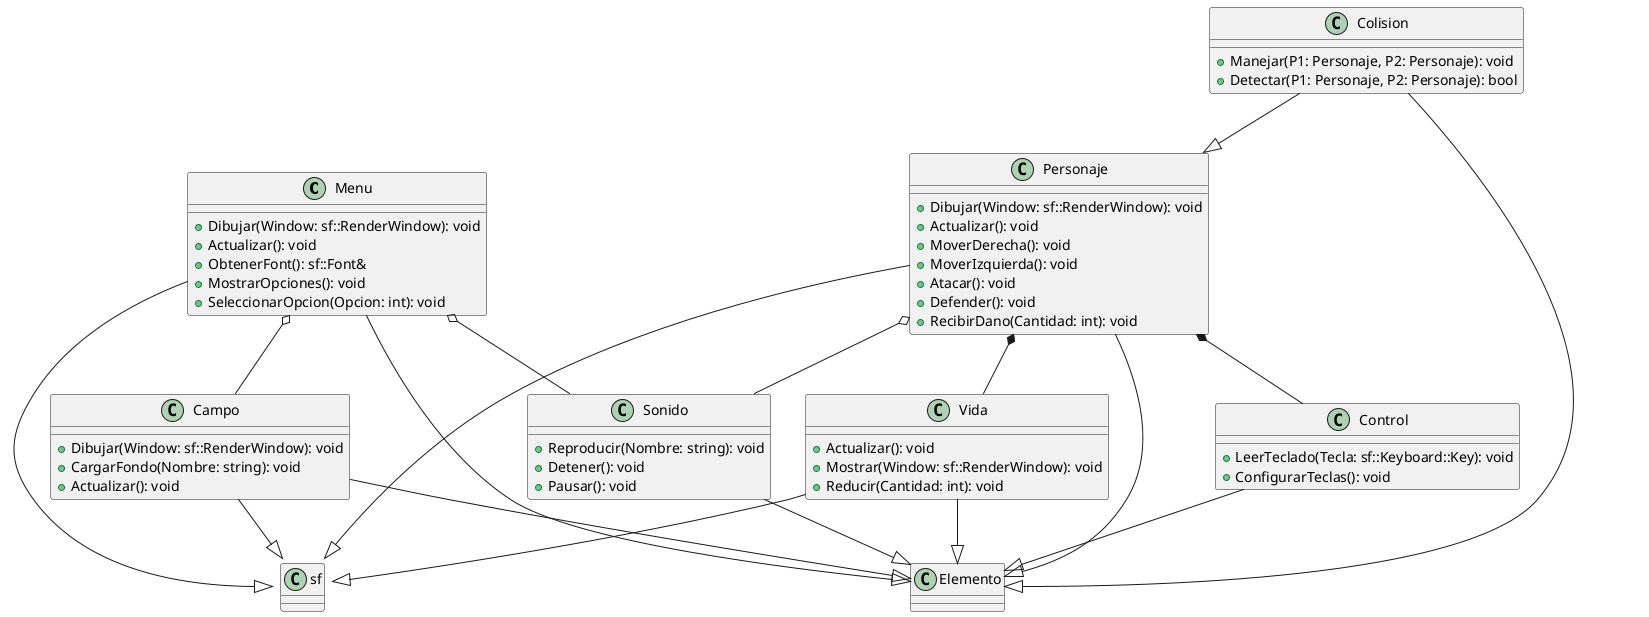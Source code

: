 @startuml
class Menu
class Campo
class Control
class Personaje
class Colision
class Sonido
class Vida

class Menu {
  +Dibujar(Window: sf::RenderWindow): void
  +Actualizar(): void
  +ObtenerFont(): sf::Font&
  +MostrarOpciones(): void
  +SeleccionarOpcion(Opcion: int): void
}

class Campo {
  +Dibujar(Window: sf::RenderWindow): void
  +CargarFondo(Nombre: string): void
  +Actualizar(): void
}

class Control {
  +LeerTeclado(Tecla: sf::Keyboard::Key): void
  +ConfigurarTeclas(): void
}

class Personaje {
  +Dibujar(Window: sf::RenderWindow): void
  +Actualizar(): void
  +MoverDerecha(): void
  +MoverIzquierda(): void
  +Atacar(): void
  +Defender(): void
  +RecibirDano(Cantidad: int): void
}

class Colision {
  +Manejar(P1: Personaje, P2: Personaje): void
  +Detectar(P1: Personaje, P2: Personaje): bool
}

class Vida {
  +Actualizar(): void
  +Mostrar(Window: sf::RenderWindow): void
  +Reducir(Cantidad: int): void
}

class Sonido {
  +Reproducir(Nombre: string): void
  +Detener(): void
  +Pausar(): void
}

Menu o-- Campo
Menu o-- Sonido
Personaje o-- Sonido
Personaje *-- Control
Personaje *-- Vida
Colision --|> Personaje
Campo --|> sf::RenderWindow
Menu --|> sf::RenderWindow
Vida --|> sf::RenderWindow
Personaje --|> sf::RenderWindow
Menu --|> Elemento
Campo --|> Elemento
Control --|> Elemento
Personaje --|> Elemento
Colision --|> Elemento
Vida --|> Elemento
Sonido --|> Elemento
@enduml
